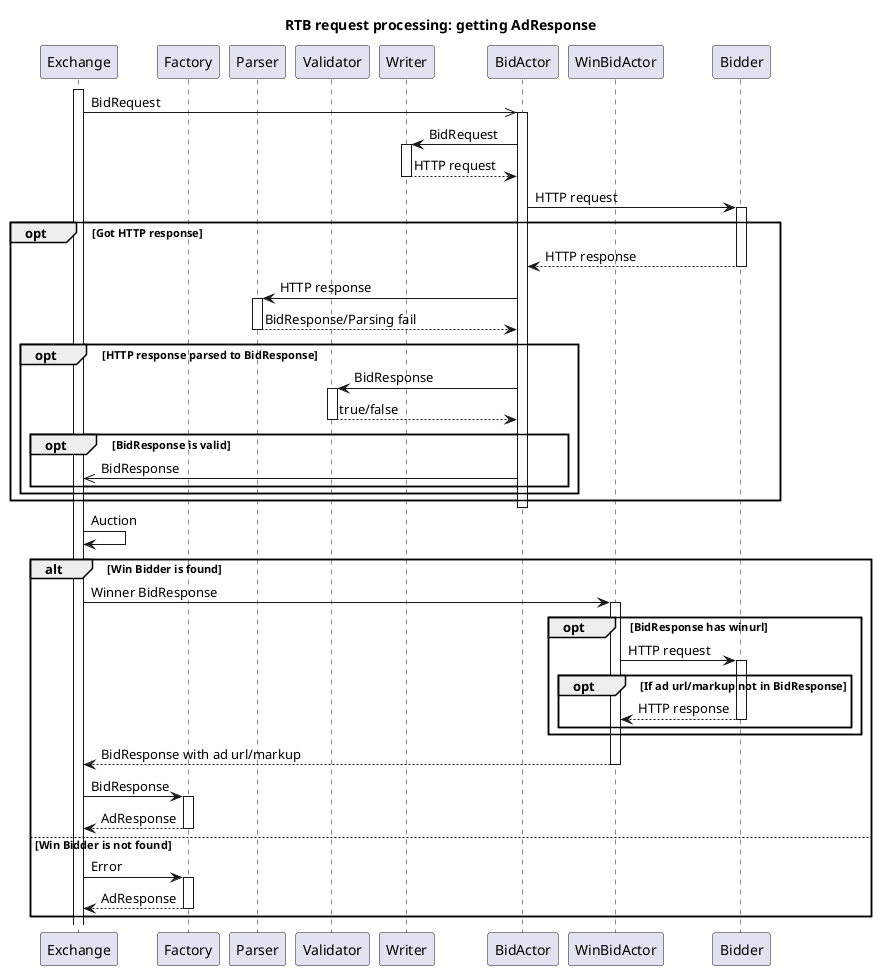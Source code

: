 @startuml

title RTB request processing: getting AdResponse

participant Exchange
participant Factory
participant Parser
participant Validator
participant Writer
participant BidActor
participant WinBidActor
participant Bidder

activate Exchange
Exchange ->> BidActor: BidRequest
activate BidActor

BidActor -> Writer: BidRequest
activate Writer
Writer --> BidActor: HTTP request
deactivate Writer

BidActor -> Bidder: HTTP request
activate Bidder
opt Got HTTP response
    BidActor <-- Bidder: HTTP response
    deactivate Bidder

    BidActor -> Parser: HTTP response
    activate Parser

    BidActor <-- Parser: BidResponse/Parsing fail
    deactivate Parser
    opt HTTP response parsed to BidResponse
        BidActor -> Validator: BidResponse
        activate Validator
        BidActor <-- Validator: true/false
        deactivate Validator
        opt BidResponse is valid
            Exchange <<- BidActor: BidResponse
        end
    end
end

deactivate BidActor
    
Exchange -> Exchange: Auction

alt Win Bidder is found
    Exchange -> WinBidActor: Winner BidResponse
    activate WinBidActor
    opt BidResponse has winurl
        WinBidActor -> Bidder: HTTP request
        activate Bidder
        opt If ad url/markup not in BidResponse
            WinBidActor <-- Bidder: HTTP response
            deactivate Bidder
        end
    end
    Exchange <-- WinBidActor: BidResponse with ad url/markup
    deactivate WinBidActor

    Exchange -> Factory: BidResponse
    activate Factory
    Exchange <-- Factory: AdResponse
    deactivate Factory

else Win Bidder is not found
    Exchange -> Factory: Error
    activate Factory
    Exchange <-- Factory: AdResponse
    deactivate Factory
end

@enduml
